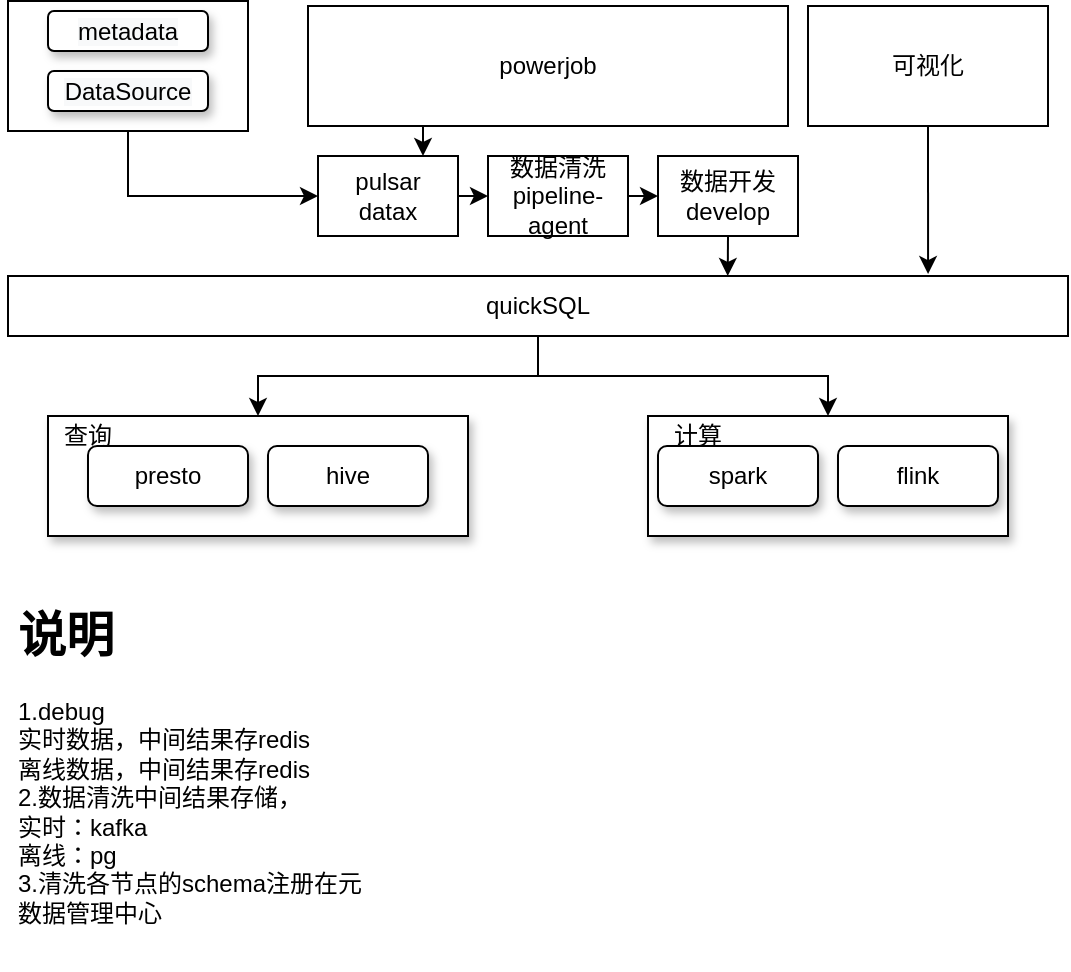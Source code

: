 <mxfile version="14.1.8" type="github"><diagram id="1w_Aw4MpYlL_HiqHBF6R" name="Page-1"><mxGraphModel dx="946" dy="454" grid="1" gridSize="10" guides="1" tooltips="1" connect="1" arrows="1" fold="1" page="1" pageScale="1" pageWidth="827" pageHeight="1169" math="0" shadow="0"><root><mxCell id="0"/><mxCell id="1" parent="0"/><mxCell id="FCSDX2NTo5MsVq3XsO1t-43" style="edgeStyle=orthogonalEdgeStyle;rounded=0;orthogonalLoop=1;jettySize=auto;html=1;exitX=0.5;exitY=1;exitDx=0;exitDy=0;entryX=0.868;entryY=-0.033;entryDx=0;entryDy=0;entryPerimeter=0;" edge="1" parent="1" source="FCSDX2NTo5MsVq3XsO1t-1" target="FCSDX2NTo5MsVq3XsO1t-4"><mxGeometry relative="1" as="geometry"/></mxCell><mxCell id="FCSDX2NTo5MsVq3XsO1t-1" value="可视化" style="rounded=0;whiteSpace=wrap;html=1;" vertex="1" parent="1"><mxGeometry x="620" y="165" width="120" height="60" as="geometry"/></mxCell><mxCell id="FCSDX2NTo5MsVq3XsO1t-31" style="edgeStyle=orthogonalEdgeStyle;rounded=0;orthogonalLoop=1;jettySize=auto;html=1;exitX=0.5;exitY=1;exitDx=0;exitDy=0;entryX=0.5;entryY=0;entryDx=0;entryDy=0;" edge="1" parent="1" source="FCSDX2NTo5MsVq3XsO1t-4" target="FCSDX2NTo5MsVq3XsO1t-20"><mxGeometry relative="1" as="geometry"/></mxCell><mxCell id="FCSDX2NTo5MsVq3XsO1t-34" style="edgeStyle=orthogonalEdgeStyle;rounded=0;orthogonalLoop=1;jettySize=auto;html=1;exitX=0.5;exitY=1;exitDx=0;exitDy=0;" edge="1" parent="1" source="FCSDX2NTo5MsVq3XsO1t-4" target="FCSDX2NTo5MsVq3XsO1t-30"><mxGeometry relative="1" as="geometry"/></mxCell><mxCell id="FCSDX2NTo5MsVq3XsO1t-4" value="quickSQL" style="rounded=0;whiteSpace=wrap;html=1;" vertex="1" parent="1"><mxGeometry x="220" y="300" width="530" height="30" as="geometry"/></mxCell><mxCell id="FCSDX2NTo5MsVq3XsO1t-40" style="edgeStyle=orthogonalEdgeStyle;rounded=0;orthogonalLoop=1;jettySize=auto;html=1;exitX=1;exitY=0.5;exitDx=0;exitDy=0;entryX=0;entryY=0.5;entryDx=0;entryDy=0;" edge="1" parent="1" source="FCSDX2NTo5MsVq3XsO1t-7" target="FCSDX2NTo5MsVq3XsO1t-14"><mxGeometry relative="1" as="geometry"/></mxCell><mxCell id="FCSDX2NTo5MsVq3XsO1t-7" value="数据清洗&lt;br&gt;pipeline-agent" style="rounded=0;whiteSpace=wrap;html=1;" vertex="1" parent="1"><mxGeometry x="460" y="240" width="70" height="40" as="geometry"/></mxCell><mxCell id="FCSDX2NTo5MsVq3XsO1t-50" style="edgeStyle=orthogonalEdgeStyle;rounded=0;orthogonalLoop=1;jettySize=auto;html=1;exitX=0.25;exitY=1;exitDx=0;exitDy=0;entryX=0.75;entryY=0;entryDx=0;entryDy=0;" edge="1" parent="1" source="FCSDX2NTo5MsVq3XsO1t-8" target="FCSDX2NTo5MsVq3XsO1t-15"><mxGeometry relative="1" as="geometry"/></mxCell><mxCell id="FCSDX2NTo5MsVq3XsO1t-8" value="powerjob" style="rounded=0;whiteSpace=wrap;html=1;" vertex="1" parent="1"><mxGeometry x="370" y="165" width="240" height="60" as="geometry"/></mxCell><mxCell id="FCSDX2NTo5MsVq3XsO1t-44" style="edgeStyle=orthogonalEdgeStyle;rounded=0;orthogonalLoop=1;jettySize=auto;html=1;exitX=0.5;exitY=1;exitDx=0;exitDy=0;entryX=0.679;entryY=0;entryDx=0;entryDy=0;entryPerimeter=0;" edge="1" parent="1" source="FCSDX2NTo5MsVq3XsO1t-14" target="FCSDX2NTo5MsVq3XsO1t-4"><mxGeometry relative="1" as="geometry"/></mxCell><mxCell id="FCSDX2NTo5MsVq3XsO1t-14" value="数据开发&lt;br&gt;develop" style="rounded=0;whiteSpace=wrap;html=1;" vertex="1" parent="1"><mxGeometry x="545" y="240" width="70" height="40" as="geometry"/></mxCell><mxCell id="FCSDX2NTo5MsVq3XsO1t-39" style="edgeStyle=orthogonalEdgeStyle;rounded=0;orthogonalLoop=1;jettySize=auto;html=1;exitX=1;exitY=0.5;exitDx=0;exitDy=0;entryX=0;entryY=0.5;entryDx=0;entryDy=0;" edge="1" parent="1" source="FCSDX2NTo5MsVq3XsO1t-15" target="FCSDX2NTo5MsVq3XsO1t-7"><mxGeometry relative="1" as="geometry"/></mxCell><mxCell id="FCSDX2NTo5MsVq3XsO1t-15" value="&lt;span&gt;&lt;br&gt;pulsar&lt;br&gt;datax&lt;br&gt;&lt;br&gt;&lt;/span&gt;" style="rounded=0;whiteSpace=wrap;html=1;" vertex="1" parent="1"><mxGeometry x="375" y="240" width="70" height="40" as="geometry"/></mxCell><mxCell id="FCSDX2NTo5MsVq3XsO1t-20" value="" style="rounded=0;whiteSpace=wrap;html=1;shadow=1;" vertex="1" parent="1"><mxGeometry x="240" y="370" width="210" height="60" as="geometry"/></mxCell><mxCell id="FCSDX2NTo5MsVq3XsO1t-22" value="presto" style="rounded=1;whiteSpace=wrap;html=1;shadow=1;" vertex="1" parent="1"><mxGeometry x="260" y="385" width="80" height="30" as="geometry"/></mxCell><mxCell id="FCSDX2NTo5MsVq3XsO1t-25" value="&lt;h1&gt;说明&lt;/h1&gt;&lt;div&gt;1.debug&lt;/div&gt;&lt;div&gt;实时数据，中间结果存redis&lt;/div&gt;&lt;div&gt;离线数据，中间结果存redis&lt;/div&gt;&lt;div&gt;2.数据清洗中间结果存储，&lt;/div&gt;&lt;div&gt;实时：kafka&lt;/div&gt;&lt;div&gt;离线：pg&lt;/div&gt;&lt;div&gt;3.清洗各节点的schema注册在元数据管理中心&lt;/div&gt;" style="text;html=1;strokeColor=none;fillColor=none;spacing=5;spacingTop=-20;whiteSpace=wrap;overflow=hidden;rounded=0;shadow=1;" vertex="1" parent="1"><mxGeometry x="220" y="460" width="190" height="180" as="geometry"/></mxCell><mxCell id="FCSDX2NTo5MsVq3XsO1t-26" value="hive" style="rounded=1;whiteSpace=wrap;html=1;shadow=1;" vertex="1" parent="1"><mxGeometry x="350" y="385" width="80" height="30" as="geometry"/></mxCell><mxCell id="FCSDX2NTo5MsVq3XsO1t-30" value="" style="rounded=0;whiteSpace=wrap;html=1;shadow=1;" vertex="1" parent="1"><mxGeometry x="540" y="370" width="180" height="60" as="geometry"/></mxCell><mxCell id="FCSDX2NTo5MsVq3XsO1t-32" value="flink" style="rounded=1;whiteSpace=wrap;html=1;shadow=1;" vertex="1" parent="1"><mxGeometry x="635" y="385" width="80" height="30" as="geometry"/></mxCell><mxCell id="FCSDX2NTo5MsVq3XsO1t-33" value="spark" style="rounded=1;whiteSpace=wrap;html=1;shadow=1;" vertex="1" parent="1"><mxGeometry x="545" y="385" width="80" height="30" as="geometry"/></mxCell><mxCell id="FCSDX2NTo5MsVq3XsO1t-35" value="查询" style="text;html=1;strokeColor=none;fillColor=none;align=center;verticalAlign=middle;whiteSpace=wrap;rounded=0;shadow=1;" vertex="1" parent="1"><mxGeometry x="240" y="370" width="40" height="20" as="geometry"/></mxCell><mxCell id="FCSDX2NTo5MsVq3XsO1t-36" value="计算" style="text;html=1;strokeColor=none;fillColor=none;align=center;verticalAlign=middle;whiteSpace=wrap;rounded=0;shadow=1;" vertex="1" parent="1"><mxGeometry x="545" y="370" width="40" height="20" as="geometry"/></mxCell><mxCell id="FCSDX2NTo5MsVq3XsO1t-51" style="edgeStyle=orthogonalEdgeStyle;rounded=0;orthogonalLoop=1;jettySize=auto;html=1;exitX=0.5;exitY=1;exitDx=0;exitDy=0;entryX=0;entryY=0.5;entryDx=0;entryDy=0;" edge="1" parent="1" source="FCSDX2NTo5MsVq3XsO1t-45" target="FCSDX2NTo5MsVq3XsO1t-15"><mxGeometry relative="1" as="geometry"/></mxCell><mxCell id="FCSDX2NTo5MsVq3XsO1t-45" value="" style="rounded=0;whiteSpace=wrap;html=1;shadow=0;" vertex="1" parent="1"><mxGeometry x="220" y="162.5" width="120" height="65" as="geometry"/></mxCell><mxCell id="FCSDX2NTo5MsVq3XsO1t-46" value="&lt;meta charset=&quot;utf-8&quot;&gt;&lt;span style=&quot;color: rgb(0, 0, 0); font-family: helvetica; font-size: 12px; font-style: normal; font-weight: 400; letter-spacing: normal; text-align: center; text-indent: 0px; text-transform: none; word-spacing: 0px; background-color: rgb(248, 249, 250); display: inline; float: none;&quot;&gt;metadata&lt;/span&gt;" style="rounded=1;whiteSpace=wrap;html=1;shadow=1;" vertex="1" parent="1"><mxGeometry x="240" y="167.5" width="80" height="20" as="geometry"/></mxCell><mxCell id="FCSDX2NTo5MsVq3XsO1t-49" value="&lt;meta charset=&quot;utf-8&quot;&gt;&lt;span style=&quot;color: rgb(0, 0, 0); font-family: helvetica; font-size: 12px; font-style: normal; font-weight: 400; letter-spacing: normal; text-align: center; text-indent: 0px; text-transform: none; word-spacing: 0px; background-color: rgb(248, 249, 250); display: inline; float: none;&quot;&gt;DataSource&lt;/span&gt;" style="rounded=1;whiteSpace=wrap;html=1;shadow=1;" vertex="1" parent="1"><mxGeometry x="240" y="197.5" width="80" height="20" as="geometry"/></mxCell></root></mxGraphModel></diagram></mxfile>